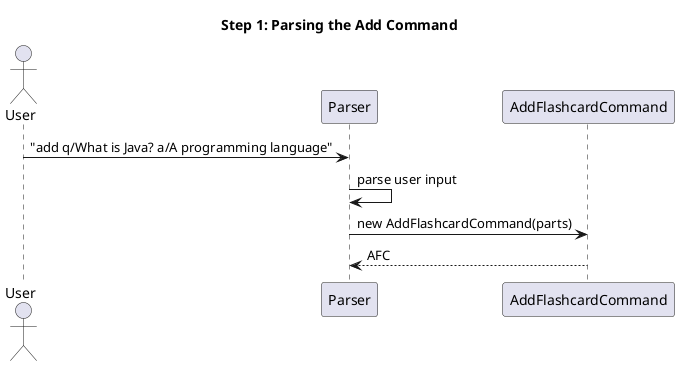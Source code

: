 @startuml
title Step 1: Parsing the Add Command

actor User
participant "Parser" as P
participant "AddFlashcardCommand" as AFC

User -> P : "add q/What is Java? a/A programming language"
P -> P : parse user input
P -> AFC : new AddFlashcardCommand(parts)
return AFC
@enduml